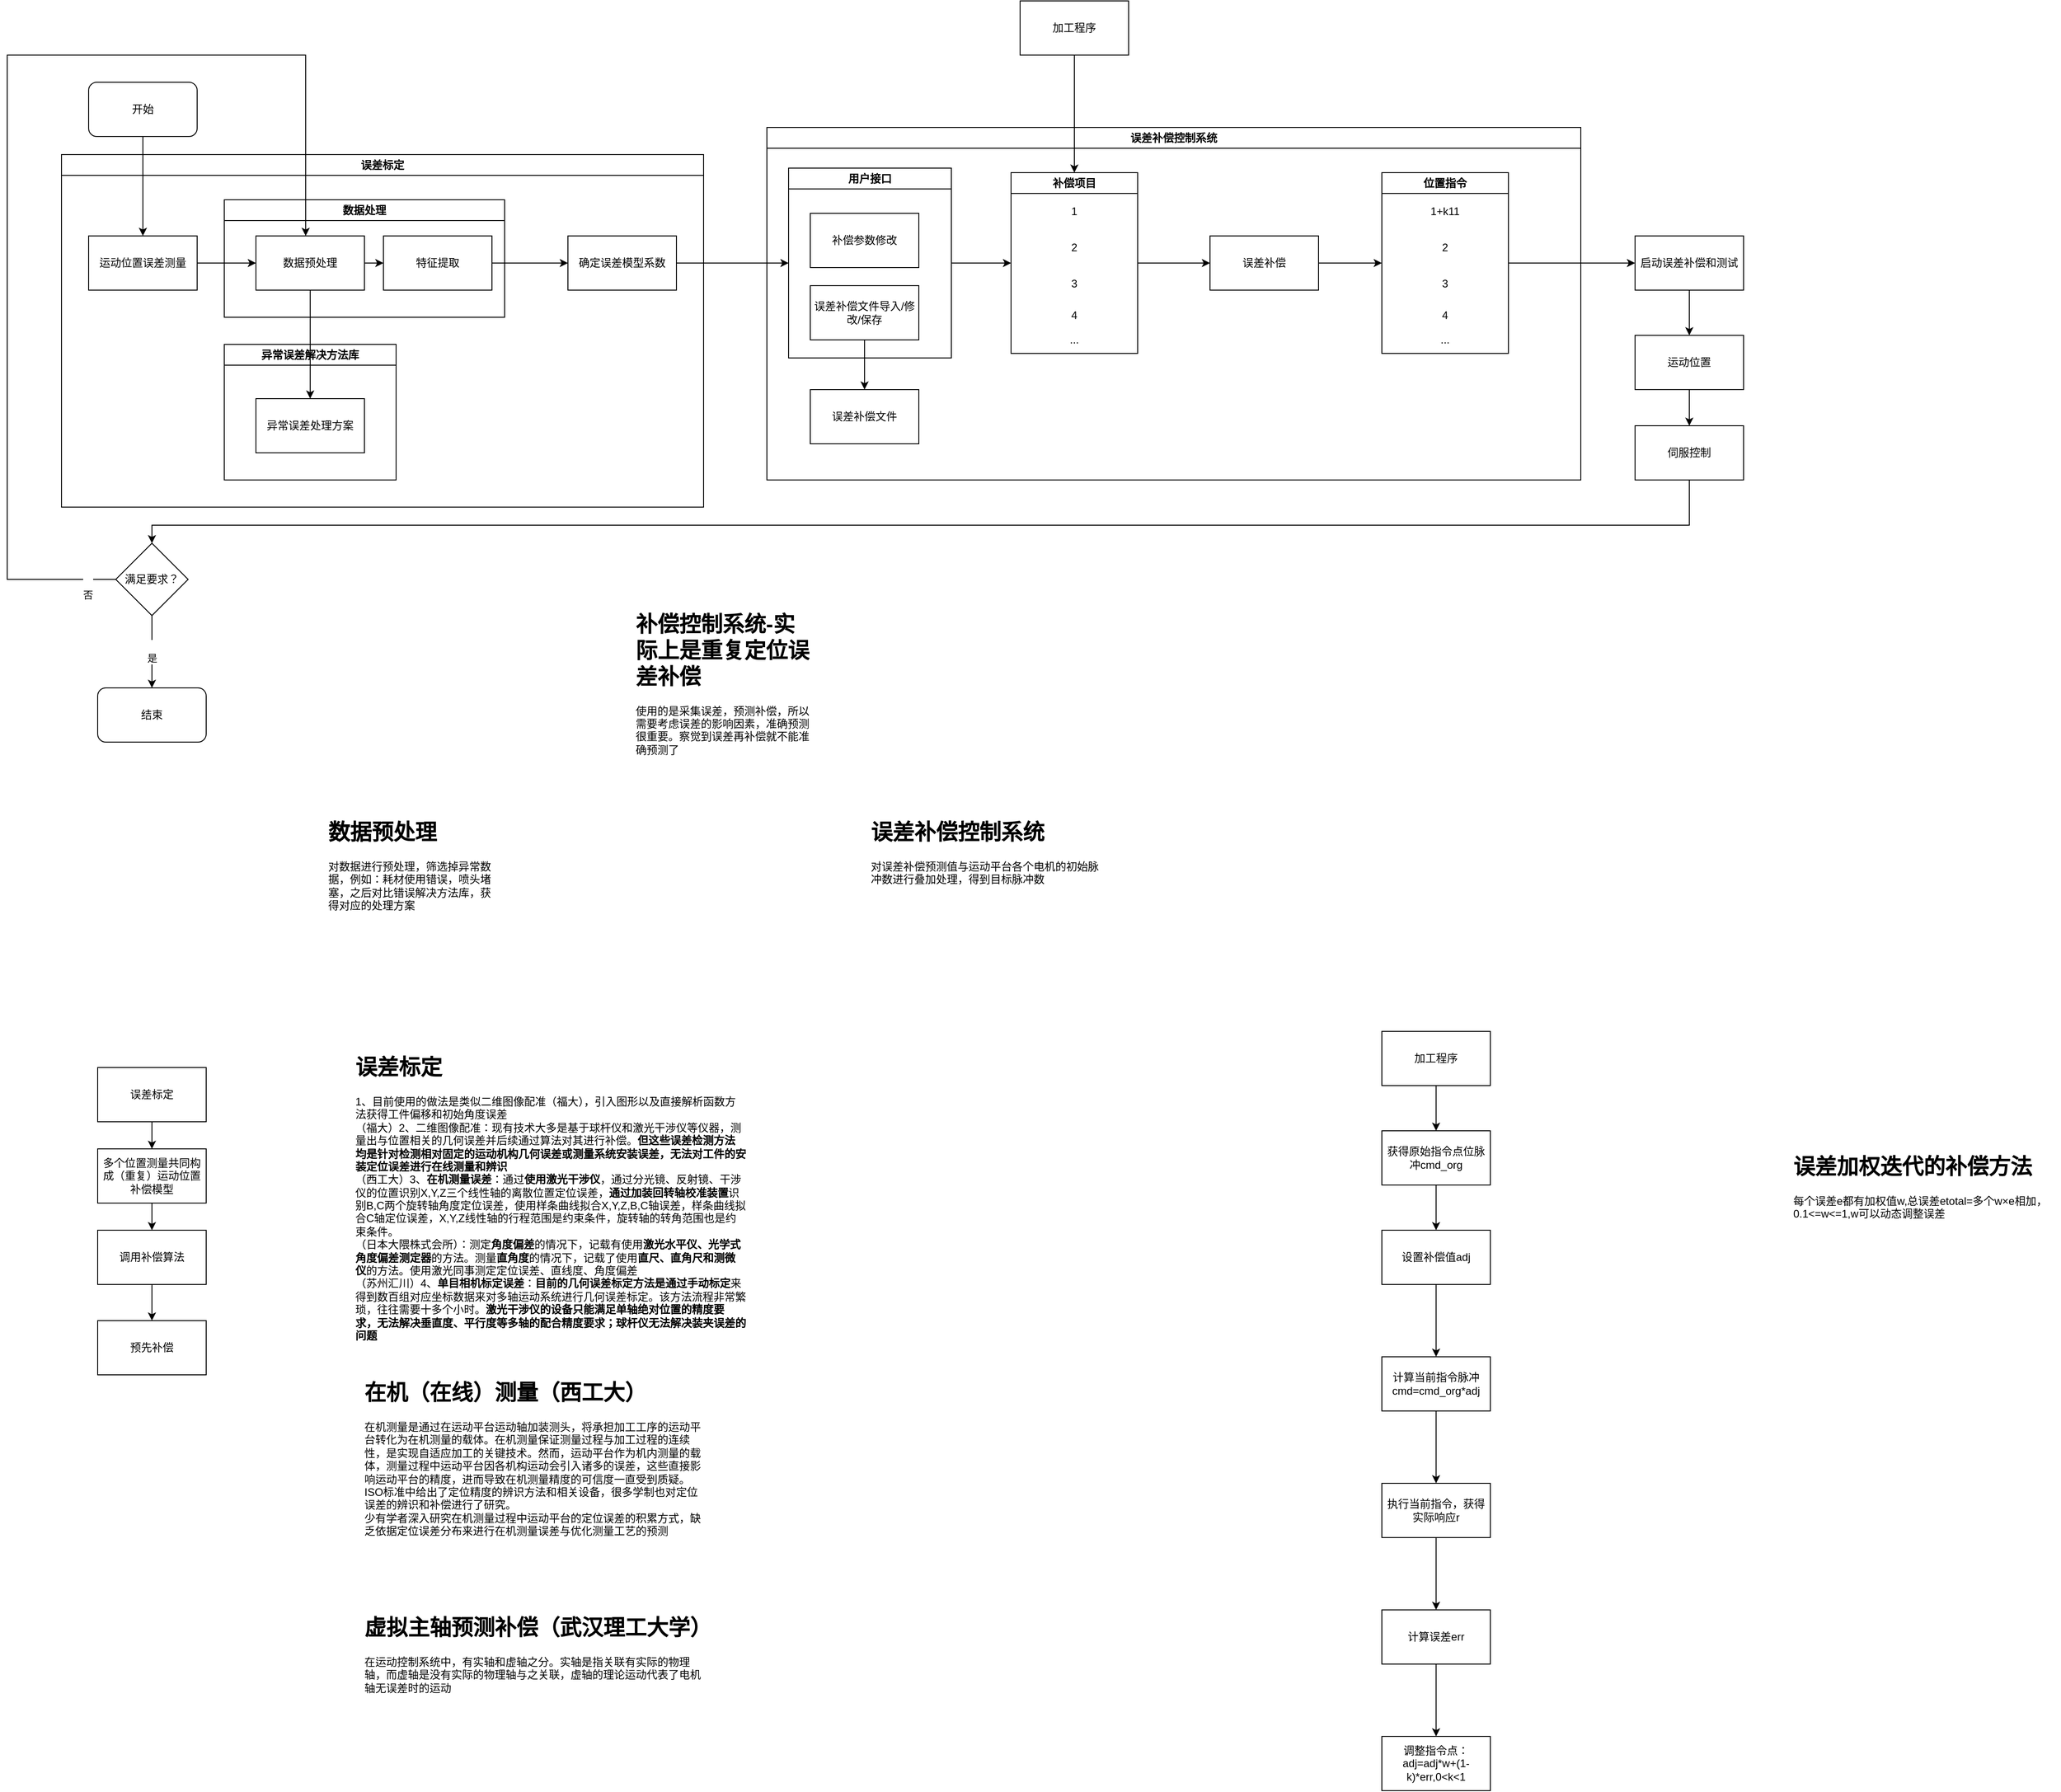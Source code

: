 <mxfile version="21.5.0" type="github">
  <diagram name="第 1 页" id="JhHIipqr7uCRNzOelNXE">
    <mxGraphModel dx="2012" dy="642" grid="1" gridSize="10" guides="1" tooltips="1" connect="1" arrows="1" fold="1" page="1" pageScale="1" pageWidth="827" pageHeight="1169" math="0" shadow="0">
      <root>
        <mxCell id="0" />
        <mxCell id="1" parent="0" />
        <mxCell id="nJraD3ANBiAQbve93qyU-1" value="&lt;h1&gt;补偿控制系统-实际上是重复定位误差补偿&lt;/h1&gt;&lt;div&gt;使用的是采集误差，预测补偿，所以需要考虑误差的影响因素，准确预测很重要。察觉到误差再补偿就不能准确预测了&lt;/div&gt;" style="text;html=1;strokeColor=none;fillColor=none;spacing=5;spacingTop=-20;whiteSpace=wrap;overflow=hidden;rounded=0;" vertex="1" parent="1">
          <mxGeometry x="640" y="770" width="200" height="200" as="geometry" />
        </mxCell>
        <mxCell id="nJraD3ANBiAQbve93qyU-4" value="&lt;h1&gt;数据预处理&lt;/h1&gt;&lt;div&gt;对数据进行预处理，筛选掉异常数据，例如：耗材使用错误，喷头堵塞，之后对比错误解决方法库，获得对应的处理方案&lt;/div&gt;" style="text;html=1;strokeColor=none;fillColor=none;spacing=5;spacingTop=-20;whiteSpace=wrap;overflow=hidden;rounded=0;" vertex="1" parent="1">
          <mxGeometry x="300" y="1000" width="190" height="120" as="geometry" />
        </mxCell>
        <mxCell id="nJraD3ANBiAQbve93qyU-19" value="" style="edgeStyle=orthogonalEdgeStyle;rounded=0;orthogonalLoop=1;jettySize=auto;html=1;" edge="1" parent="1" source="nJraD3ANBiAQbve93qyU-12" target="nJraD3ANBiAQbve93qyU-18">
          <mxGeometry relative="1" as="geometry" />
        </mxCell>
        <mxCell id="nJraD3ANBiAQbve93qyU-12" value="误差标定" style="rounded=0;whiteSpace=wrap;html=1;" vertex="1" parent="1">
          <mxGeometry x="50" y="1280" width="120" height="60" as="geometry" />
        </mxCell>
        <mxCell id="nJraD3ANBiAQbve93qyU-13" value="预先补偿" style="rounded=0;whiteSpace=wrap;html=1;" vertex="1" parent="1">
          <mxGeometry x="50" y="1560" width="120" height="60" as="geometry" />
        </mxCell>
        <mxCell id="nJraD3ANBiAQbve93qyU-16" value="" style="edgeStyle=orthogonalEdgeStyle;rounded=0;orthogonalLoop=1;jettySize=auto;html=1;" edge="1" parent="1" source="nJraD3ANBiAQbve93qyU-14" target="nJraD3ANBiAQbve93qyU-13">
          <mxGeometry relative="1" as="geometry" />
        </mxCell>
        <mxCell id="nJraD3ANBiAQbve93qyU-14" value="调用补偿算法" style="rounded=0;whiteSpace=wrap;html=1;" vertex="1" parent="1">
          <mxGeometry x="50" y="1460" width="120" height="60" as="geometry" />
        </mxCell>
        <mxCell id="nJraD3ANBiAQbve93qyU-20" value="" style="edgeStyle=orthogonalEdgeStyle;rounded=0;orthogonalLoop=1;jettySize=auto;html=1;" edge="1" parent="1" source="nJraD3ANBiAQbve93qyU-18" target="nJraD3ANBiAQbve93qyU-14">
          <mxGeometry relative="1" as="geometry" />
        </mxCell>
        <mxCell id="nJraD3ANBiAQbve93qyU-18" value="多个位置测量共同构成（重复）运动位置补偿模型" style="rounded=0;whiteSpace=wrap;html=1;" vertex="1" parent="1">
          <mxGeometry x="50" y="1370" width="120" height="60" as="geometry" />
        </mxCell>
        <mxCell id="nJraD3ANBiAQbve93qyU-21" value="&lt;h1&gt;误差标定&lt;/h1&gt;&lt;div&gt;1、目前使用的做法是类似二维图像配准（福大），引入图形以及直接解析函数方法获得工件偏移和初始角度误差&lt;/div&gt;&lt;div&gt;（福大）2、二维图像配准：现有技术大多是基于球杆仪和激光干涉仪等仪器，测量出与位置相关的几何误差并后续通过算法对其进行补偿。&lt;b&gt;但这些误差检测方法均是针对检测相对固定的运动机构几何误差或测量系统安装误差，无法对工件的安装定位误差进行在线测量和辨识&lt;/b&gt;&lt;/div&gt;&lt;div&gt;（西工大）3、&lt;b&gt;在机测量误差&lt;/b&gt;：通过&lt;b&gt;使用激光干涉仪&lt;/b&gt;，通过分光镜、反射镜、干涉仪的位置识别X,Y,Z三个线性轴的离散位置定位误差，&lt;b&gt;通过加装回转轴校准装置&lt;/b&gt;识别B,C两个旋转轴角度定位误差，使用样条曲线拟合X,Y,Z,B,C轴误差，样条曲线拟合C轴定位误差，X,Y,Z线性轴的行程范围是约束条件，旋转轴的转角范围也是约束条件。&lt;/div&gt;&lt;div&gt;（日本大隈株式会所）：测定&lt;b&gt;角度偏差&lt;/b&gt;的情况下，记载有使用&lt;b&gt;激光水平仪、光学式角度偏差测定器&lt;/b&gt;的方法。测量&lt;b&gt;直角度&lt;/b&gt;的情况下，记载了使用&lt;b&gt;直尺、直角尺和测微仪&lt;/b&gt;的方法。使用激光同事测定定位误差、直线度、角度偏差&lt;/div&gt;&lt;div&gt;（苏州汇川）4、&lt;b&gt;单目相机标定误差&lt;/b&gt;：&lt;b&gt;目前的几何误差标定方法是通过手动标定&lt;/b&gt;来得到数百组对应坐标数据来对多轴运动系统进行几何误差标定。该方法流程非常繁琐，往往需要十多个小时。&lt;b&gt;激光干涉仪的设备只能满足单轴绝对位置的精度要求，无法解决垂直度、平行度等多轴的配合精度要求；球杆仪无法解决装夹误差的问题&lt;/b&gt;&lt;/div&gt;" style="text;html=1;strokeColor=none;fillColor=none;spacing=5;spacingTop=-20;whiteSpace=wrap;overflow=hidden;rounded=0;" vertex="1" parent="1">
          <mxGeometry x="330" y="1260" width="440" height="350" as="geometry" />
        </mxCell>
        <mxCell id="nJraD3ANBiAQbve93qyU-23" value="&lt;h1&gt;在机（在线）测量（西工大）&lt;/h1&gt;&lt;div&gt;在机测量是通过在运动平台运动轴加装测头，将承担加工工序的运动平台转化为在机测量的载体。在机测量保证测量过程与加工过程的连续性，是实现自适应加工的关键技术。然而，运动平台作为机内测量的载体，测量过程中运动平台因各机构运动会引入诸多的误差，这些直接影响运动平台的精度，进而导致在机测量精度的可信度一直受到质疑。&lt;/div&gt;&lt;div&gt;ISO标准中给出了定位精度的辨识方法和相关设备，很多学制也对定位误差的辨识和补偿进行了研究。&lt;/div&gt;&lt;div&gt;少有学者深入研究在机测量过程中运动平台的定位误差的积累方式，缺乏依据定位误差分布来进行在机测量误差与优化测量工艺的预测&lt;/div&gt;" style="text;html=1;strokeColor=none;fillColor=none;spacing=5;spacingTop=-20;whiteSpace=wrap;overflow=hidden;rounded=0;" vertex="1" parent="1">
          <mxGeometry x="340" y="1620" width="380" height="220" as="geometry" />
        </mxCell>
        <mxCell id="nJraD3ANBiAQbve93qyU-24" value="&lt;h1&gt;虚拟主轴预测补偿（武汉理工大学）&lt;/h1&gt;&lt;p&gt;在运动控制系统中，有实轴和虚轴之分。实轴是指关联有实际的物理轴，而虚轴是没有实际的物理轴与之关联，虚轴的理论运动代表了电机轴无误差时的运动&lt;/p&gt;" style="text;html=1;strokeColor=none;fillColor=none;spacing=5;spacingTop=-20;whiteSpace=wrap;overflow=hidden;rounded=0;" vertex="1" parent="1">
          <mxGeometry x="340" y="1880" width="390" height="130" as="geometry" />
        </mxCell>
        <mxCell id="nJraD3ANBiAQbve93qyU-26" value="误差标定" style="swimlane;whiteSpace=wrap;html=1;" vertex="1" parent="1">
          <mxGeometry x="10" y="270" width="710" height="390" as="geometry">
            <mxRectangle y="90" width="90" height="30" as="alternateBounds" />
          </mxGeometry>
        </mxCell>
        <mxCell id="nJraD3ANBiAQbve93qyU-2" value="数据处理" style="swimlane;whiteSpace=wrap;html=1;" vertex="1" parent="nJraD3ANBiAQbve93qyU-26">
          <mxGeometry x="180" y="50" width="310" height="130" as="geometry">
            <mxRectangle x="140" y="50" width="110" height="30" as="alternateBounds" />
          </mxGeometry>
        </mxCell>
        <mxCell id="nJraD3ANBiAQbve93qyU-33" value="" style="edgeStyle=orthogonalEdgeStyle;rounded=0;orthogonalLoop=1;jettySize=auto;html=1;" edge="1" parent="nJraD3ANBiAQbve93qyU-2" source="nJraD3ANBiAQbve93qyU-3" target="nJraD3ANBiAQbve93qyU-17">
          <mxGeometry relative="1" as="geometry" />
        </mxCell>
        <mxCell id="nJraD3ANBiAQbve93qyU-3" value="数据预处理" style="rounded=0;whiteSpace=wrap;html=1;" vertex="1" parent="nJraD3ANBiAQbve93qyU-2">
          <mxGeometry x="35" y="40" width="120" height="60" as="geometry" />
        </mxCell>
        <mxCell id="nJraD3ANBiAQbve93qyU-17" value="特征提取" style="rounded=0;whiteSpace=wrap;html=1;" vertex="1" parent="nJraD3ANBiAQbve93qyU-2">
          <mxGeometry x="176" y="40" width="120" height="60" as="geometry" />
        </mxCell>
        <mxCell id="nJraD3ANBiAQbve93qyU-9" value="异常误差解决方法库" style="swimlane;whiteSpace=wrap;html=1;" vertex="1" parent="nJraD3ANBiAQbve93qyU-26">
          <mxGeometry x="180" y="210" width="190" height="150" as="geometry">
            <mxRectangle x="60" y="320" width="150" height="30" as="alternateBounds" />
          </mxGeometry>
        </mxCell>
        <mxCell id="nJraD3ANBiAQbve93qyU-6" value="异常误差处理方案" style="rounded=0;whiteSpace=wrap;html=1;" vertex="1" parent="nJraD3ANBiAQbve93qyU-9">
          <mxGeometry x="35" y="60" width="120" height="60" as="geometry" />
        </mxCell>
        <mxCell id="nJraD3ANBiAQbve93qyU-7" style="edgeStyle=orthogonalEdgeStyle;rounded=0;orthogonalLoop=1;jettySize=auto;html=1;" edge="1" parent="nJraD3ANBiAQbve93qyU-26" source="nJraD3ANBiAQbve93qyU-3" target="nJraD3ANBiAQbve93qyU-6">
          <mxGeometry relative="1" as="geometry" />
        </mxCell>
        <mxCell id="nJraD3ANBiAQbve93qyU-34" value="确定误差模型系数" style="rounded=0;whiteSpace=wrap;html=1;" vertex="1" parent="nJraD3ANBiAQbve93qyU-26">
          <mxGeometry x="560" y="90" width="120" height="60" as="geometry" />
        </mxCell>
        <mxCell id="nJraD3ANBiAQbve93qyU-35" value="" style="edgeStyle=orthogonalEdgeStyle;rounded=0;orthogonalLoop=1;jettySize=auto;html=1;" edge="1" parent="nJraD3ANBiAQbve93qyU-26" source="nJraD3ANBiAQbve93qyU-17" target="nJraD3ANBiAQbve93qyU-34">
          <mxGeometry relative="1" as="geometry" />
        </mxCell>
        <mxCell id="nJraD3ANBiAQbve93qyU-44" style="edgeStyle=orthogonalEdgeStyle;rounded=0;orthogonalLoop=1;jettySize=auto;html=1;entryX=0;entryY=0.5;entryDx=0;entryDy=0;" edge="1" parent="nJraD3ANBiAQbve93qyU-26" source="nJraD3ANBiAQbve93qyU-42" target="nJraD3ANBiAQbve93qyU-3">
          <mxGeometry relative="1" as="geometry" />
        </mxCell>
        <mxCell id="nJraD3ANBiAQbve93qyU-42" value="运动位置误差测量" style="rounded=0;whiteSpace=wrap;html=1;" vertex="1" parent="nJraD3ANBiAQbve93qyU-26">
          <mxGeometry x="30" y="90" width="120" height="60" as="geometry" />
        </mxCell>
        <mxCell id="nJraD3ANBiAQbve93qyU-27" value="误差补偿控制系统" style="swimlane;whiteSpace=wrap;html=1;" vertex="1" parent="1">
          <mxGeometry x="790" y="240" width="900" height="390" as="geometry">
            <mxRectangle x="780" y="60" width="140" height="30" as="alternateBounds" />
          </mxGeometry>
        </mxCell>
        <mxCell id="nJraD3ANBiAQbve93qyU-60" style="edgeStyle=orthogonalEdgeStyle;rounded=0;orthogonalLoop=1;jettySize=auto;html=1;" edge="1" parent="nJraD3ANBiAQbve93qyU-27" source="nJraD3ANBiAQbve93qyU-28" target="nJraD3ANBiAQbve93qyU-66">
          <mxGeometry relative="1" as="geometry">
            <mxPoint x="270" y="205" as="targetPoint" />
          </mxGeometry>
        </mxCell>
        <mxCell id="nJraD3ANBiAQbve93qyU-28" value="用户接口" style="swimlane;whiteSpace=wrap;html=1;" vertex="1" parent="nJraD3ANBiAQbve93qyU-27">
          <mxGeometry x="24" y="45" width="180" height="210" as="geometry">
            <mxRectangle x="50" y="110" width="90" height="30" as="alternateBounds" />
          </mxGeometry>
        </mxCell>
        <mxCell id="nJraD3ANBiAQbve93qyU-29" value="补偿参数修改" style="rounded=0;whiteSpace=wrap;html=1;" vertex="1" parent="nJraD3ANBiAQbve93qyU-28">
          <mxGeometry x="24" y="50" width="120" height="60" as="geometry" />
        </mxCell>
        <mxCell id="nJraD3ANBiAQbve93qyU-30" value="误差补偿文件导入/修改/保存" style="rounded=0;whiteSpace=wrap;html=1;" vertex="1" parent="nJraD3ANBiAQbve93qyU-28">
          <mxGeometry x="24" y="130" width="120" height="60" as="geometry" />
        </mxCell>
        <mxCell id="nJraD3ANBiAQbve93qyU-31" value="误差补偿文件" style="rounded=0;whiteSpace=wrap;html=1;" vertex="1" parent="nJraD3ANBiAQbve93qyU-27">
          <mxGeometry x="48" y="290" width="120" height="60" as="geometry" />
        </mxCell>
        <mxCell id="nJraD3ANBiAQbve93qyU-32" style="edgeStyle=orthogonalEdgeStyle;rounded=0;orthogonalLoop=1;jettySize=auto;html=1;entryX=0.5;entryY=0;entryDx=0;entryDy=0;" edge="1" parent="nJraD3ANBiAQbve93qyU-27" source="nJraD3ANBiAQbve93qyU-30" target="nJraD3ANBiAQbve93qyU-31">
          <mxGeometry relative="1" as="geometry" />
        </mxCell>
        <mxCell id="nJraD3ANBiAQbve93qyU-86" style="edgeStyle=orthogonalEdgeStyle;rounded=0;orthogonalLoop=1;jettySize=auto;html=1;entryX=0;entryY=0.5;entryDx=0;entryDy=0;" edge="1" parent="nJraD3ANBiAQbve93qyU-27" source="nJraD3ANBiAQbve93qyU-51" target="nJraD3ANBiAQbve93qyU-80">
          <mxGeometry relative="1" as="geometry" />
        </mxCell>
        <mxCell id="nJraD3ANBiAQbve93qyU-51" value="误差补偿" style="rounded=0;whiteSpace=wrap;html=1;" vertex="1" parent="nJraD3ANBiAQbve93qyU-27">
          <mxGeometry x="490" y="120" width="120" height="60" as="geometry" />
        </mxCell>
        <mxCell id="nJraD3ANBiAQbve93qyU-79" style="edgeStyle=orthogonalEdgeStyle;rounded=0;orthogonalLoop=1;jettySize=auto;html=1;entryX=0;entryY=0.5;entryDx=0;entryDy=0;" edge="1" parent="nJraD3ANBiAQbve93qyU-27" source="nJraD3ANBiAQbve93qyU-66" target="nJraD3ANBiAQbve93qyU-51">
          <mxGeometry relative="1" as="geometry" />
        </mxCell>
        <mxCell id="nJraD3ANBiAQbve93qyU-66" value="补偿项目" style="swimlane;whiteSpace=wrap;html=1;" vertex="1" parent="nJraD3ANBiAQbve93qyU-27">
          <mxGeometry x="270" y="50" width="140" height="200" as="geometry" />
        </mxCell>
        <mxCell id="nJraD3ANBiAQbve93qyU-74" value="4" style="text;html=1;strokeColor=none;fillColor=none;align=center;verticalAlign=middle;whiteSpace=wrap;rounded=0;" vertex="1" parent="nJraD3ANBiAQbve93qyU-66">
          <mxGeometry x="40" y="142.5" width="60" height="30" as="geometry" />
        </mxCell>
        <mxCell id="nJraD3ANBiAQbve93qyU-75" value="..." style="text;html=1;strokeColor=none;fillColor=none;align=center;verticalAlign=middle;whiteSpace=wrap;rounded=0;" vertex="1" parent="nJraD3ANBiAQbve93qyU-66">
          <mxGeometry x="40" y="170" width="60" height="30" as="geometry" />
        </mxCell>
        <mxCell id="nJraD3ANBiAQbve93qyU-76" value="1" style="text;html=1;strokeColor=none;fillColor=none;align=center;verticalAlign=middle;whiteSpace=wrap;rounded=0;" vertex="1" parent="nJraD3ANBiAQbve93qyU-66">
          <mxGeometry x="40" y="27.5" width="60" height="30" as="geometry" />
        </mxCell>
        <mxCell id="nJraD3ANBiAQbve93qyU-77" value="2" style="text;html=1;strokeColor=none;fillColor=none;align=center;verticalAlign=middle;whiteSpace=wrap;rounded=0;" vertex="1" parent="nJraD3ANBiAQbve93qyU-66">
          <mxGeometry x="40" y="67.5" width="60" height="30" as="geometry" />
        </mxCell>
        <mxCell id="nJraD3ANBiAQbve93qyU-78" value="3" style="text;html=1;strokeColor=none;fillColor=none;align=center;verticalAlign=middle;whiteSpace=wrap;rounded=0;" vertex="1" parent="nJraD3ANBiAQbve93qyU-66">
          <mxGeometry x="40" y="107.5" width="60" height="30" as="geometry" />
        </mxCell>
        <mxCell id="nJraD3ANBiAQbve93qyU-80" value="位置指令" style="swimlane;whiteSpace=wrap;html=1;" vertex="1" parent="nJraD3ANBiAQbve93qyU-27">
          <mxGeometry x="680" y="50" width="140" height="200" as="geometry" />
        </mxCell>
        <mxCell id="nJraD3ANBiAQbve93qyU-81" value="4" style="text;html=1;strokeColor=none;fillColor=none;align=center;verticalAlign=middle;whiteSpace=wrap;rounded=0;" vertex="1" parent="nJraD3ANBiAQbve93qyU-80">
          <mxGeometry x="40" y="142.5" width="60" height="30" as="geometry" />
        </mxCell>
        <mxCell id="nJraD3ANBiAQbve93qyU-82" value="..." style="text;html=1;strokeColor=none;fillColor=none;align=center;verticalAlign=middle;whiteSpace=wrap;rounded=0;" vertex="1" parent="nJraD3ANBiAQbve93qyU-80">
          <mxGeometry x="40" y="170" width="60" height="30" as="geometry" />
        </mxCell>
        <mxCell id="nJraD3ANBiAQbve93qyU-83" value="1+k11" style="text;html=1;strokeColor=none;fillColor=none;align=center;verticalAlign=middle;whiteSpace=wrap;rounded=0;" vertex="1" parent="nJraD3ANBiAQbve93qyU-80">
          <mxGeometry x="40" y="27.5" width="60" height="30" as="geometry" />
        </mxCell>
        <mxCell id="nJraD3ANBiAQbve93qyU-84" value="2" style="text;html=1;strokeColor=none;fillColor=none;align=center;verticalAlign=middle;whiteSpace=wrap;rounded=0;" vertex="1" parent="nJraD3ANBiAQbve93qyU-80">
          <mxGeometry x="40" y="67.5" width="60" height="30" as="geometry" />
        </mxCell>
        <mxCell id="nJraD3ANBiAQbve93qyU-85" value="3" style="text;html=1;strokeColor=none;fillColor=none;align=center;verticalAlign=middle;whiteSpace=wrap;rounded=0;" vertex="1" parent="nJraD3ANBiAQbve93qyU-80">
          <mxGeometry x="40" y="107.5" width="60" height="30" as="geometry" />
        </mxCell>
        <mxCell id="nJraD3ANBiAQbve93qyU-36" style="edgeStyle=orthogonalEdgeStyle;rounded=0;orthogonalLoop=1;jettySize=auto;html=1;" edge="1" parent="1" source="nJraD3ANBiAQbve93qyU-34" target="nJraD3ANBiAQbve93qyU-28">
          <mxGeometry relative="1" as="geometry" />
        </mxCell>
        <mxCell id="nJraD3ANBiAQbve93qyU-92" value="" style="edgeStyle=orthogonalEdgeStyle;rounded=0;orthogonalLoop=1;jettySize=auto;html=1;" edge="1" parent="1" source="nJraD3ANBiAQbve93qyU-37" target="nJraD3ANBiAQbve93qyU-91">
          <mxGeometry relative="1" as="geometry" />
        </mxCell>
        <mxCell id="nJraD3ANBiAQbve93qyU-37" value="启动误差补偿和测试" style="rounded=0;whiteSpace=wrap;html=1;" vertex="1" parent="1">
          <mxGeometry x="1750" y="360" width="120" height="60" as="geometry" />
        </mxCell>
        <mxCell id="nJraD3ANBiAQbve93qyU-47" value="&lt;br&gt;是" style="edgeStyle=orthogonalEdgeStyle;rounded=0;orthogonalLoop=1;jettySize=auto;html=1;" edge="1" parent="1" source="nJraD3ANBiAQbve93qyU-38" target="nJraD3ANBiAQbve93qyU-46">
          <mxGeometry relative="1" as="geometry" />
        </mxCell>
        <mxCell id="nJraD3ANBiAQbve93qyU-49" value="&lt;br&gt;否" style="edgeStyle=orthogonalEdgeStyle;rounded=0;orthogonalLoop=1;jettySize=auto;html=1;" edge="1" parent="1" source="nJraD3ANBiAQbve93qyU-38" target="nJraD3ANBiAQbve93qyU-3">
          <mxGeometry x="-0.949" y="10" relative="1" as="geometry">
            <mxPoint x="785" y="399.97" as="targetPoint" />
            <mxPoint x="2080" y="489.97" as="sourcePoint" />
            <Array as="points">
              <mxPoint x="-50" y="740" />
              <mxPoint x="-50" y="160" />
              <mxPoint x="280" y="160" />
            </Array>
            <mxPoint as="offset" />
          </mxGeometry>
        </mxCell>
        <mxCell id="nJraD3ANBiAQbve93qyU-38" value="满足要求？" style="rhombus;whiteSpace=wrap;html=1;" vertex="1" parent="1">
          <mxGeometry x="70" y="700" width="80" height="80" as="geometry" />
        </mxCell>
        <mxCell id="nJraD3ANBiAQbve93qyU-43" style="edgeStyle=orthogonalEdgeStyle;rounded=0;orthogonalLoop=1;jettySize=auto;html=1;" edge="1" parent="1" source="nJraD3ANBiAQbve93qyU-39" target="nJraD3ANBiAQbve93qyU-42">
          <mxGeometry relative="1" as="geometry" />
        </mxCell>
        <mxCell id="nJraD3ANBiAQbve93qyU-39" value="开始" style="rounded=1;whiteSpace=wrap;html=1;" vertex="1" parent="1">
          <mxGeometry x="40" y="190" width="120" height="60" as="geometry" />
        </mxCell>
        <mxCell id="nJraD3ANBiAQbve93qyU-46" value="结束" style="rounded=1;whiteSpace=wrap;html=1;" vertex="1" parent="1">
          <mxGeometry x="50" y="860" width="120" height="60" as="geometry" />
        </mxCell>
        <mxCell id="nJraD3ANBiAQbve93qyU-61" style="edgeStyle=orthogonalEdgeStyle;rounded=0;orthogonalLoop=1;jettySize=auto;html=1;" edge="1" parent="1" source="nJraD3ANBiAQbve93qyU-54" target="nJraD3ANBiAQbve93qyU-66">
          <mxGeometry relative="1" as="geometry">
            <mxPoint x="1260" y="290" as="targetPoint" />
          </mxGeometry>
        </mxCell>
        <mxCell id="nJraD3ANBiAQbve93qyU-54" value="加工程序" style="rounded=0;whiteSpace=wrap;html=1;" vertex="1" parent="1">
          <mxGeometry x="1070" y="100" width="120" height="60" as="geometry" />
        </mxCell>
        <mxCell id="nJraD3ANBiAQbve93qyU-87" style="edgeStyle=orthogonalEdgeStyle;rounded=0;orthogonalLoop=1;jettySize=auto;html=1;entryX=0;entryY=0.5;entryDx=0;entryDy=0;" edge="1" parent="1" source="nJraD3ANBiAQbve93qyU-80" target="nJraD3ANBiAQbve93qyU-37">
          <mxGeometry relative="1" as="geometry" />
        </mxCell>
        <mxCell id="nJraD3ANBiAQbve93qyU-88" value="&lt;h1&gt;误差补偿控制系统&lt;br&gt;&lt;/h1&gt;&lt;div&gt;对误差补偿预测值与运动平台各个电机的初始脉冲数进行叠加处理，得到目标脉冲数&lt;/div&gt;" style="text;html=1;strokeColor=none;fillColor=none;spacing=5;spacingTop=-20;whiteSpace=wrap;overflow=hidden;rounded=0;" vertex="1" parent="1">
          <mxGeometry x="900" y="1000" width="260" height="160" as="geometry" />
        </mxCell>
        <mxCell id="nJraD3ANBiAQbve93qyU-94" style="edgeStyle=orthogonalEdgeStyle;rounded=0;orthogonalLoop=1;jettySize=auto;html=1;" edge="1" parent="1" source="nJraD3ANBiAQbve93qyU-90" target="nJraD3ANBiAQbve93qyU-38">
          <mxGeometry relative="1" as="geometry">
            <Array as="points">
              <mxPoint x="1810" y="680" />
              <mxPoint x="110" y="680" />
            </Array>
          </mxGeometry>
        </mxCell>
        <mxCell id="nJraD3ANBiAQbve93qyU-90" value="伺服控制" style="rounded=0;whiteSpace=wrap;html=1;" vertex="1" parent="1">
          <mxGeometry x="1750" y="570" width="120" height="60" as="geometry" />
        </mxCell>
        <mxCell id="nJraD3ANBiAQbve93qyU-93" value="" style="edgeStyle=orthogonalEdgeStyle;rounded=0;orthogonalLoop=1;jettySize=auto;html=1;" edge="1" parent="1" source="nJraD3ANBiAQbve93qyU-91" target="nJraD3ANBiAQbve93qyU-90">
          <mxGeometry relative="1" as="geometry" />
        </mxCell>
        <mxCell id="nJraD3ANBiAQbve93qyU-91" value="运动位置" style="rounded=0;whiteSpace=wrap;html=1;" vertex="1" parent="1">
          <mxGeometry x="1750" y="469.97" width="120" height="60" as="geometry" />
        </mxCell>
        <mxCell id="nJraD3ANBiAQbve93qyU-100" value="" style="edgeStyle=orthogonalEdgeStyle;rounded=0;orthogonalLoop=1;jettySize=auto;html=1;" edge="1" parent="1" source="nJraD3ANBiAQbve93qyU-95" target="nJraD3ANBiAQbve93qyU-99">
          <mxGeometry relative="1" as="geometry" />
        </mxCell>
        <mxCell id="nJraD3ANBiAQbve93qyU-95" value="获得原始指令点位脉冲cmd_org" style="rounded=0;whiteSpace=wrap;html=1;" vertex="1" parent="1">
          <mxGeometry x="1470" y="1350" width="120" height="60" as="geometry" />
        </mxCell>
        <mxCell id="nJraD3ANBiAQbve93qyU-96" value="&lt;h1&gt;误差加权迭代的补偿方法&lt;/h1&gt;&lt;div&gt;每个误差e都有加权值w,总误差etotal=多个w×e相加，0.1&amp;lt;=w&amp;lt;=1,w可以动态调整误差&lt;/div&gt;" style="text;html=1;strokeColor=none;fillColor=none;spacing=5;spacingTop=-20;whiteSpace=wrap;overflow=hidden;rounded=0;" vertex="1" parent="1">
          <mxGeometry x="1920" y="1370" width="300" height="140" as="geometry" />
        </mxCell>
        <mxCell id="nJraD3ANBiAQbve93qyU-98" value="" style="edgeStyle=orthogonalEdgeStyle;rounded=0;orthogonalLoop=1;jettySize=auto;html=1;" edge="1" parent="1" source="nJraD3ANBiAQbve93qyU-97" target="nJraD3ANBiAQbve93qyU-95">
          <mxGeometry relative="1" as="geometry" />
        </mxCell>
        <mxCell id="nJraD3ANBiAQbve93qyU-97" value="加工程序" style="rounded=0;whiteSpace=wrap;html=1;" vertex="1" parent="1">
          <mxGeometry x="1470" y="1240" width="120" height="60" as="geometry" />
        </mxCell>
        <mxCell id="nJraD3ANBiAQbve93qyU-102" value="" style="edgeStyle=orthogonalEdgeStyle;rounded=0;orthogonalLoop=1;jettySize=auto;html=1;" edge="1" parent="1" source="nJraD3ANBiAQbve93qyU-99" target="nJraD3ANBiAQbve93qyU-101">
          <mxGeometry relative="1" as="geometry" />
        </mxCell>
        <mxCell id="nJraD3ANBiAQbve93qyU-99" value="设置补偿值adj" style="whiteSpace=wrap;html=1;rounded=0;" vertex="1" parent="1">
          <mxGeometry x="1470" y="1460" width="120" height="60" as="geometry" />
        </mxCell>
        <mxCell id="nJraD3ANBiAQbve93qyU-104" value="" style="edgeStyle=orthogonalEdgeStyle;rounded=0;orthogonalLoop=1;jettySize=auto;html=1;" edge="1" parent="1" source="nJraD3ANBiAQbve93qyU-101" target="nJraD3ANBiAQbve93qyU-103">
          <mxGeometry relative="1" as="geometry" />
        </mxCell>
        <mxCell id="nJraD3ANBiAQbve93qyU-101" value="计算当前指令脉冲cmd=cmd_org*adj" style="whiteSpace=wrap;html=1;rounded=0;" vertex="1" parent="1">
          <mxGeometry x="1470" y="1600" width="120" height="60" as="geometry" />
        </mxCell>
        <mxCell id="nJraD3ANBiAQbve93qyU-106" value="" style="edgeStyle=orthogonalEdgeStyle;rounded=0;orthogonalLoop=1;jettySize=auto;html=1;" edge="1" parent="1" source="nJraD3ANBiAQbve93qyU-103" target="nJraD3ANBiAQbve93qyU-105">
          <mxGeometry relative="1" as="geometry" />
        </mxCell>
        <mxCell id="nJraD3ANBiAQbve93qyU-103" value="执行当前指令，获得实际响应r" style="whiteSpace=wrap;html=1;rounded=0;" vertex="1" parent="1">
          <mxGeometry x="1470" y="1740" width="120" height="60" as="geometry" />
        </mxCell>
        <mxCell id="nJraD3ANBiAQbve93qyU-108" value="" style="edgeStyle=orthogonalEdgeStyle;rounded=0;orthogonalLoop=1;jettySize=auto;html=1;" edge="1" parent="1" source="nJraD3ANBiAQbve93qyU-105" target="nJraD3ANBiAQbve93qyU-107">
          <mxGeometry relative="1" as="geometry" />
        </mxCell>
        <mxCell id="nJraD3ANBiAQbve93qyU-105" value="计算误差err" style="whiteSpace=wrap;html=1;rounded=0;" vertex="1" parent="1">
          <mxGeometry x="1470" y="1880" width="120" height="60" as="geometry" />
        </mxCell>
        <mxCell id="nJraD3ANBiAQbve93qyU-107" value="调整指令点：adj=adj*w+(1-k)*err,0&amp;lt;k&amp;lt;1" style="whiteSpace=wrap;html=1;rounded=0;" vertex="1" parent="1">
          <mxGeometry x="1470" y="2020" width="120" height="60" as="geometry" />
        </mxCell>
      </root>
    </mxGraphModel>
  </diagram>
</mxfile>
